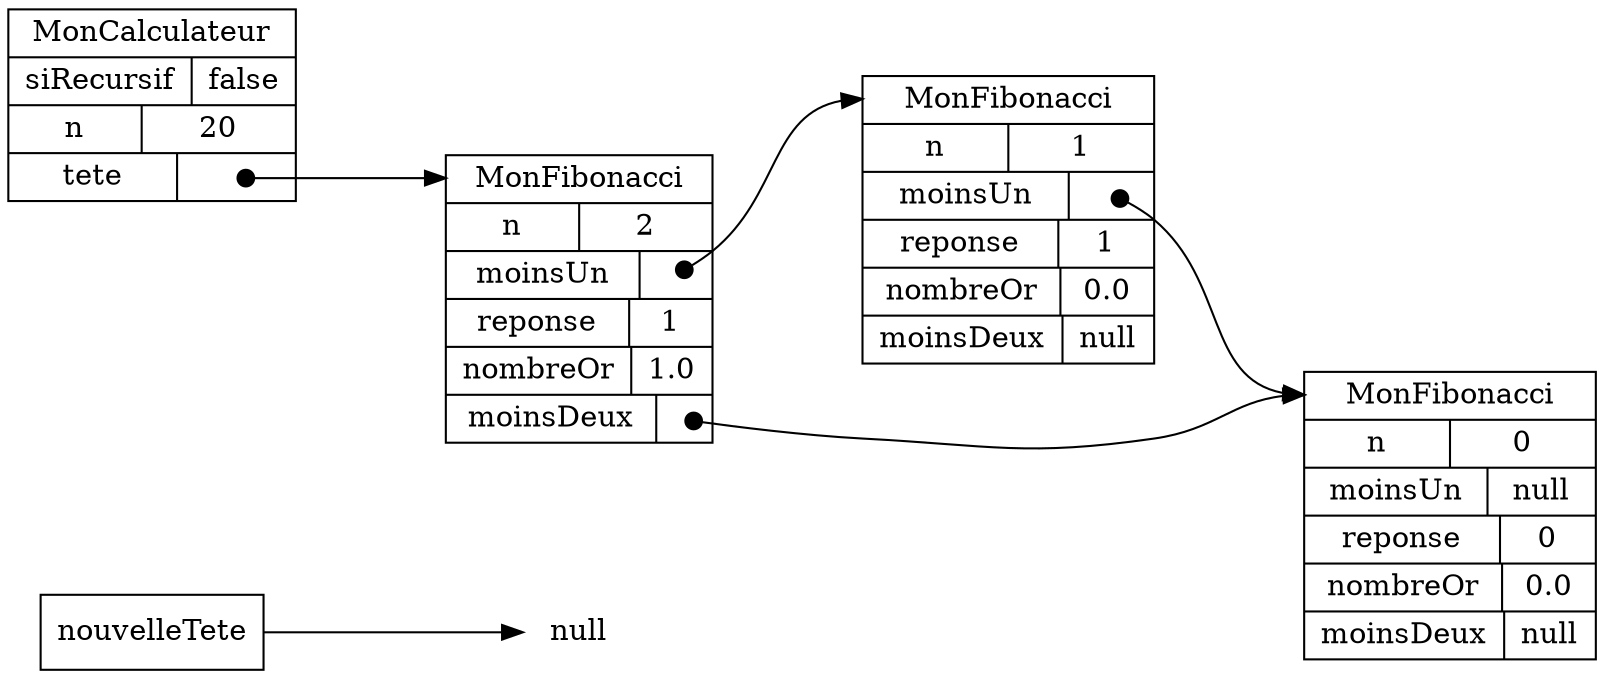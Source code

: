 digraph "MonCalculateur" {
graph ["rankdir"="LR","compound"="true","ranksep"="1.0","nodesep"="1.0"]
"nouvelleTete" ["label"="nouvelleTete","style"="filled","fillcolor"="white","shape"="box"]
"null" ["label"="null","style"="filled","fillcolor"="white","shape"="none"]

"/" ["label"="<_C>MonCalculateur|{siRecursif|false}|{n|20}|{tete|<tete_tete>}","style"="filled","fillcolor"="white","shape"="record"]
"/tete" ["label"="<_C>MonFibonacci|{n|2}|{moinsUn|<moinsUn_moinsUn>}|{reponse|1}|{nombreOr|1.0}|{moinsDeux|<moinsDeux_moinsDeux>}","style"="filled","fillcolor"="white","shape"="record"]
"/tete/moinsUn" ["label"="<_C>MonFibonacci|{n|1}|{moinsUn|<moinsUn_moinsUn>}|{reponse|1}|{nombreOr|0.0}|{moinsDeux|null}","style"="filled","fillcolor"="white","shape"="record"]
"/tete/moinsDeux" ["label"="<_C>MonFibonacci|{n|0}|{moinsUn|null}|{reponse|0}|{nombreOr|0.0}|{moinsDeux|null}","style"="filled","fillcolor"="white","shape"="record"]
"/":"tete_tete":c -> "/tete":"_C" ["tailclip"="false","arrowtail"="dot","dir"="both","label"=""]
"/tete":"moinsDeux_moinsDeux":c -> "/tete/moinsDeux":"_C" ["tailclip"="false","arrowtail"="dot","dir"="both","label"=""]
"/tete":"moinsUn_moinsUn":c -> "/tete/moinsUn":"_C" ["tailclip"="false","arrowtail"="dot","dir"="both","label"=""]
"/tete/moinsUn":"moinsUn_moinsUn":c -> "/tete/moinsDeux":"_C" ["tailclip"="false","arrowtail"="dot","dir"="both","label"=""]

"nouvelleTete" -> "null"
}
